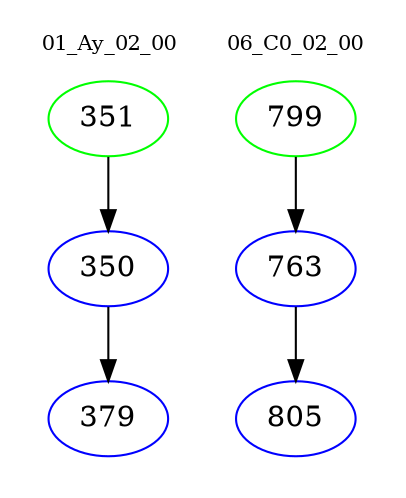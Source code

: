 digraph{
subgraph cluster_0 {
color = white
label = "01_Ay_02_00";
fontsize=10;
T0_351 [label="351", color="green"]
T0_351 -> T0_350 [color="black"]
T0_350 [label="350", color="blue"]
T0_350 -> T0_379 [color="black"]
T0_379 [label="379", color="blue"]
}
subgraph cluster_1 {
color = white
label = "06_C0_02_00";
fontsize=10;
T1_799 [label="799", color="green"]
T1_799 -> T1_763 [color="black"]
T1_763 [label="763", color="blue"]
T1_763 -> T1_805 [color="black"]
T1_805 [label="805", color="blue"]
}
}
